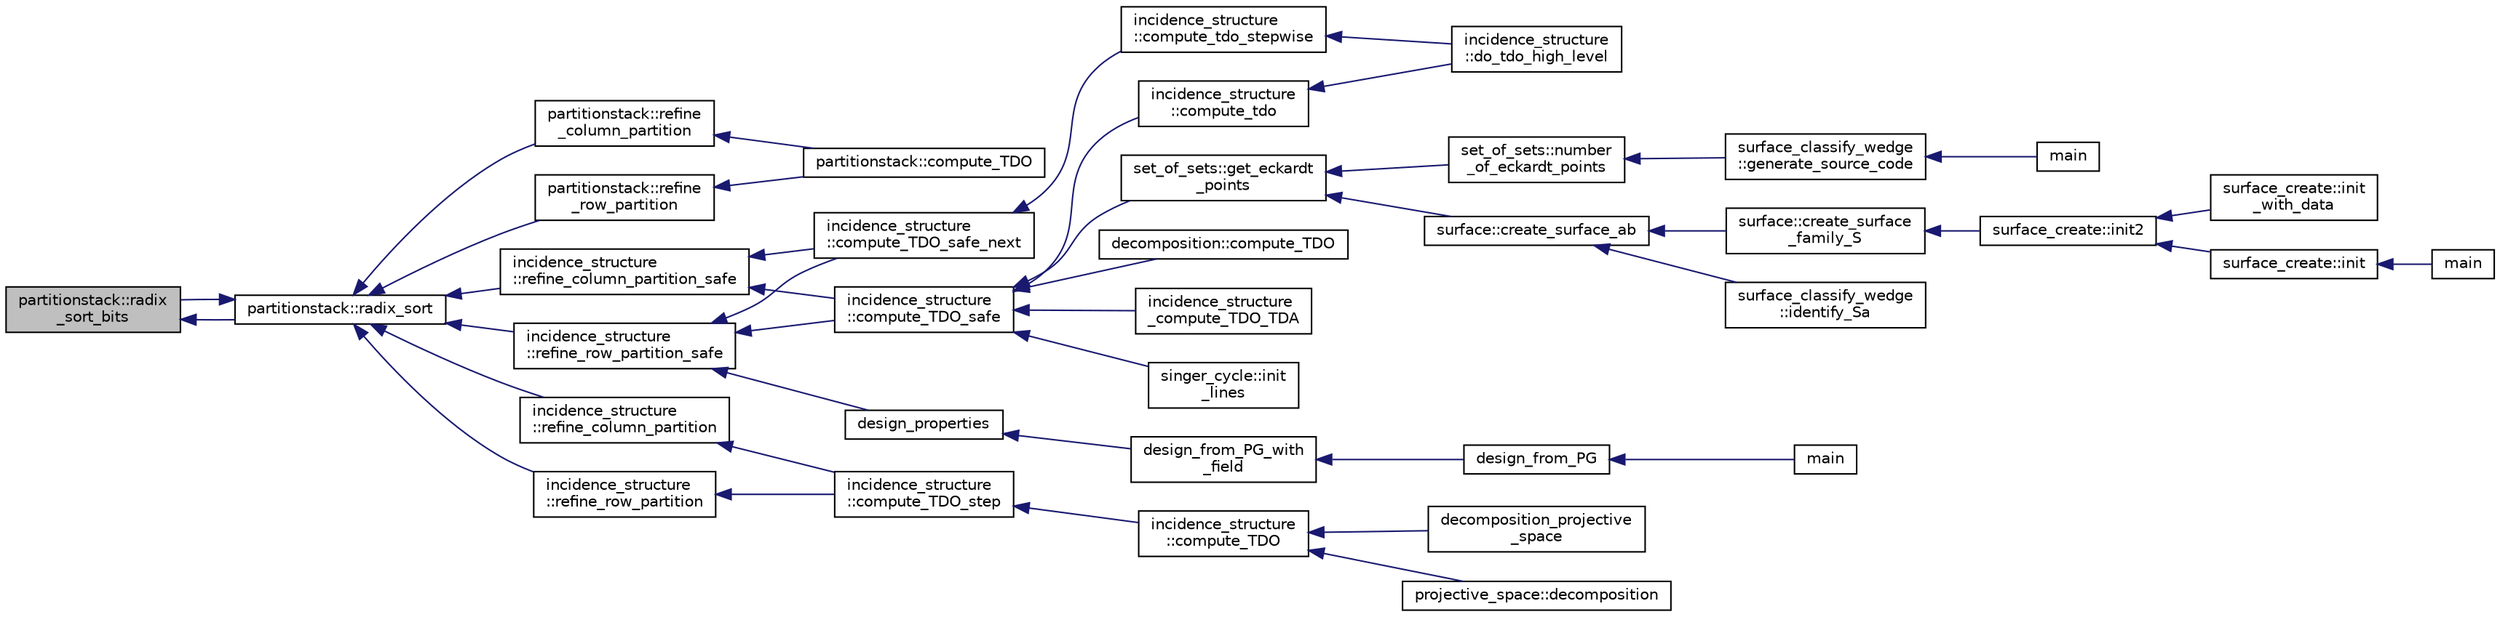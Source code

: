 digraph "partitionstack::radix_sort_bits"
{
  edge [fontname="Helvetica",fontsize="10",labelfontname="Helvetica",labelfontsize="10"];
  node [fontname="Helvetica",fontsize="10",shape=record];
  rankdir="LR";
  Node889 [label="partitionstack::radix\l_sort_bits",height=0.2,width=0.4,color="black", fillcolor="grey75", style="filled", fontcolor="black"];
  Node889 -> Node890 [dir="back",color="midnightblue",fontsize="10",style="solid",fontname="Helvetica"];
  Node890 [label="partitionstack::radix_sort",height=0.2,width=0.4,color="black", fillcolor="white", style="filled",URL="$d3/d87/classpartitionstack.html#a9ab564e8289467768e46fea7d6f8711e"];
  Node890 -> Node891 [dir="back",color="midnightblue",fontsize="10",style="solid",fontname="Helvetica"];
  Node891 [label="partitionstack::refine\l_column_partition",height=0.2,width=0.4,color="black", fillcolor="white", style="filled",URL="$d3/d87/classpartitionstack.html#a6a03122f333fff632293b8a4ebdd2803"];
  Node891 -> Node892 [dir="back",color="midnightblue",fontsize="10",style="solid",fontname="Helvetica"];
  Node892 [label="partitionstack::compute_TDO",height=0.2,width=0.4,color="black", fillcolor="white", style="filled",URL="$d3/d87/classpartitionstack.html#a40d83b004c2f2312d231de8bab671ebb"];
  Node890 -> Node893 [dir="back",color="midnightblue",fontsize="10",style="solid",fontname="Helvetica"];
  Node893 [label="partitionstack::refine\l_row_partition",height=0.2,width=0.4,color="black", fillcolor="white", style="filled",URL="$d3/d87/classpartitionstack.html#aa52dc8b86c34cf2455733e58e4f0e9e0"];
  Node893 -> Node892 [dir="back",color="midnightblue",fontsize="10",style="solid",fontname="Helvetica"];
  Node890 -> Node889 [dir="back",color="midnightblue",fontsize="10",style="solid",fontname="Helvetica"];
  Node890 -> Node894 [dir="back",color="midnightblue",fontsize="10",style="solid",fontname="Helvetica"];
  Node894 [label="incidence_structure\l::refine_column_partition_safe",height=0.2,width=0.4,color="black", fillcolor="white", style="filled",URL="$da/d8a/classincidence__structure.html#a958f8ddce2d53753adb1df588bf0e721"];
  Node894 -> Node895 [dir="back",color="midnightblue",fontsize="10",style="solid",fontname="Helvetica"];
  Node895 [label="incidence_structure\l::compute_TDO_safe_next",height=0.2,width=0.4,color="black", fillcolor="white", style="filled",URL="$da/d8a/classincidence__structure.html#a7c315a348fc6bed0f8642767cc9cd7d1"];
  Node895 -> Node896 [dir="back",color="midnightblue",fontsize="10",style="solid",fontname="Helvetica"];
  Node896 [label="incidence_structure\l::compute_tdo_stepwise",height=0.2,width=0.4,color="black", fillcolor="white", style="filled",URL="$da/d8a/classincidence__structure.html#a91a7039b74c96b39bcd084b02181f191"];
  Node896 -> Node897 [dir="back",color="midnightblue",fontsize="10",style="solid",fontname="Helvetica"];
  Node897 [label="incidence_structure\l::do_tdo_high_level",height=0.2,width=0.4,color="black", fillcolor="white", style="filled",URL="$da/d8a/classincidence__structure.html#a8840e820448ad980279f244a90888b77"];
  Node894 -> Node898 [dir="back",color="midnightblue",fontsize="10",style="solid",fontname="Helvetica"];
  Node898 [label="incidence_structure\l::compute_TDO_safe",height=0.2,width=0.4,color="black", fillcolor="white", style="filled",URL="$da/d8a/classincidence__structure.html#ab1409e71c4b6855e49edfd3526644202"];
  Node898 -> Node899 [dir="back",color="midnightblue",fontsize="10",style="solid",fontname="Helvetica"];
  Node899 [label="set_of_sets::get_eckardt\l_points",height=0.2,width=0.4,color="black", fillcolor="white", style="filled",URL="$da/dd6/classset__of__sets.html#af6713e71ef5a1b7cc7892d78900166c4"];
  Node899 -> Node900 [dir="back",color="midnightblue",fontsize="10",style="solid",fontname="Helvetica"];
  Node900 [label="set_of_sets::number\l_of_eckardt_points",height=0.2,width=0.4,color="black", fillcolor="white", style="filled",URL="$da/dd6/classset__of__sets.html#acf1d8689cc8ef9c4987d86c78be68302"];
  Node900 -> Node901 [dir="back",color="midnightblue",fontsize="10",style="solid",fontname="Helvetica"];
  Node901 [label="surface_classify_wedge\l::generate_source_code",height=0.2,width=0.4,color="black", fillcolor="white", style="filled",URL="$d7/d5c/classsurface__classify__wedge.html#a4cb31d5e7747571177fbdedf79631fd9"];
  Node901 -> Node902 [dir="back",color="midnightblue",fontsize="10",style="solid",fontname="Helvetica"];
  Node902 [label="main",height=0.2,width=0.4,color="black", fillcolor="white", style="filled",URL="$df/df8/surface__classify_8_c.html#a217dbf8b442f20279ea00b898af96f52"];
  Node899 -> Node903 [dir="back",color="midnightblue",fontsize="10",style="solid",fontname="Helvetica"];
  Node903 [label="surface::create_surface_ab",height=0.2,width=0.4,color="black", fillcolor="white", style="filled",URL="$d5/d88/classsurface.html#a9e0834d9fd3ea14957df1944ac40c847"];
  Node903 -> Node904 [dir="back",color="midnightblue",fontsize="10",style="solid",fontname="Helvetica"];
  Node904 [label="surface::create_surface\l_family_S",height=0.2,width=0.4,color="black", fillcolor="white", style="filled",URL="$d5/d88/classsurface.html#a820199c4eab279fad1085a308550fa8f"];
  Node904 -> Node905 [dir="back",color="midnightblue",fontsize="10",style="solid",fontname="Helvetica"];
  Node905 [label="surface_create::init2",height=0.2,width=0.4,color="black", fillcolor="white", style="filled",URL="$de/da4/classsurface__create.html#a0d600640f7dd62d5a6c36443effdab59"];
  Node905 -> Node906 [dir="back",color="midnightblue",fontsize="10",style="solid",fontname="Helvetica"];
  Node906 [label="surface_create::init\l_with_data",height=0.2,width=0.4,color="black", fillcolor="white", style="filled",URL="$de/da4/classsurface__create.html#a9226f687139676532adb1aa971fbade2"];
  Node905 -> Node907 [dir="back",color="midnightblue",fontsize="10",style="solid",fontname="Helvetica"];
  Node907 [label="surface_create::init",height=0.2,width=0.4,color="black", fillcolor="white", style="filled",URL="$de/da4/classsurface__create.html#ab0db5c12825f778e3caf8aa4da02eb06"];
  Node907 -> Node908 [dir="back",color="midnightblue",fontsize="10",style="solid",fontname="Helvetica"];
  Node908 [label="main",height=0.2,width=0.4,color="black", fillcolor="white", style="filled",URL="$d2/dfa/create__surface__main_8_c.html#a217dbf8b442f20279ea00b898af96f52"];
  Node903 -> Node909 [dir="back",color="midnightblue",fontsize="10",style="solid",fontname="Helvetica"];
  Node909 [label="surface_classify_wedge\l::identify_Sa",height=0.2,width=0.4,color="black", fillcolor="white", style="filled",URL="$d7/d5c/classsurface__classify__wedge.html#a8fdc22ea1850bd4da28ace84adb055a6"];
  Node898 -> Node910 [dir="back",color="midnightblue",fontsize="10",style="solid",fontname="Helvetica"];
  Node910 [label="decomposition::compute_TDO",height=0.2,width=0.4,color="black", fillcolor="white", style="filled",URL="$d3/d2b/classdecomposition.html#acde2ae0342c89d2ba817ecdc98813cbe"];
  Node898 -> Node911 [dir="back",color="midnightblue",fontsize="10",style="solid",fontname="Helvetica"];
  Node911 [label="incidence_structure\l::compute_tdo",height=0.2,width=0.4,color="black", fillcolor="white", style="filled",URL="$da/d8a/classincidence__structure.html#a74cfa0336bdb1b0d0eace43f330a2b0f"];
  Node911 -> Node897 [dir="back",color="midnightblue",fontsize="10",style="solid",fontname="Helvetica"];
  Node898 -> Node912 [dir="back",color="midnightblue",fontsize="10",style="solid",fontname="Helvetica"];
  Node912 [label="incidence_structure\l_compute_TDO_TDA",height=0.2,width=0.4,color="black", fillcolor="white", style="filled",URL="$df/d74/tl__geometry_8h.html#a63d0e7a207e173b92c0e560df4d8e980"];
  Node898 -> Node913 [dir="back",color="midnightblue",fontsize="10",style="solid",fontname="Helvetica"];
  Node913 [label="singer_cycle::init\l_lines",height=0.2,width=0.4,color="black", fillcolor="white", style="filled",URL="$d8/d13/classsinger__cycle.html#a817cbf613596d5db2cf5e926db8fa328"];
  Node890 -> Node914 [dir="back",color="midnightblue",fontsize="10",style="solid",fontname="Helvetica"];
  Node914 [label="incidence_structure\l::refine_row_partition_safe",height=0.2,width=0.4,color="black", fillcolor="white", style="filled",URL="$da/d8a/classincidence__structure.html#ae84b2dc0f1a0cd1f9acfadcae21e3745"];
  Node914 -> Node915 [dir="back",color="midnightblue",fontsize="10",style="solid",fontname="Helvetica"];
  Node915 [label="design_properties",height=0.2,width=0.4,color="black", fillcolor="white", style="filled",URL="$d9/dc2/apps_2combinatorics_2design_8_c.html#a7d7aac893d68b4a25d1ab91b57ae2af1"];
  Node915 -> Node916 [dir="back",color="midnightblue",fontsize="10",style="solid",fontname="Helvetica"];
  Node916 [label="design_from_PG_with\l_field",height=0.2,width=0.4,color="black", fillcolor="white", style="filled",URL="$d9/dc2/apps_2combinatorics_2design_8_c.html#a5d0ddbe05228e631bc5fc469bc9ba6dd"];
  Node916 -> Node917 [dir="back",color="midnightblue",fontsize="10",style="solid",fontname="Helvetica"];
  Node917 [label="design_from_PG",height=0.2,width=0.4,color="black", fillcolor="white", style="filled",URL="$d9/dc2/apps_2combinatorics_2design_8_c.html#aaac4564bcb168115351dacf8aefd1001"];
  Node917 -> Node918 [dir="back",color="midnightblue",fontsize="10",style="solid",fontname="Helvetica"];
  Node918 [label="main",height=0.2,width=0.4,color="black", fillcolor="white", style="filled",URL="$d9/dc2/apps_2combinatorics_2design_8_c.html#a217dbf8b442f20279ea00b898af96f52"];
  Node914 -> Node895 [dir="back",color="midnightblue",fontsize="10",style="solid",fontname="Helvetica"];
  Node914 -> Node898 [dir="back",color="midnightblue",fontsize="10",style="solid",fontname="Helvetica"];
  Node890 -> Node919 [dir="back",color="midnightblue",fontsize="10",style="solid",fontname="Helvetica"];
  Node919 [label="incidence_structure\l::refine_column_partition",height=0.2,width=0.4,color="black", fillcolor="white", style="filled",URL="$da/d8a/classincidence__structure.html#ac262f307c1531d67496129dc7890cda4"];
  Node919 -> Node920 [dir="back",color="midnightblue",fontsize="10",style="solid",fontname="Helvetica"];
  Node920 [label="incidence_structure\l::compute_TDO_step",height=0.2,width=0.4,color="black", fillcolor="white", style="filled",URL="$da/d8a/classincidence__structure.html#a6175accaa64033df34d722c594a8b827"];
  Node920 -> Node921 [dir="back",color="midnightblue",fontsize="10",style="solid",fontname="Helvetica"];
  Node921 [label="incidence_structure\l::compute_TDO",height=0.2,width=0.4,color="black", fillcolor="white", style="filled",URL="$da/d8a/classincidence__structure.html#a617e41f176be4a8d522036666342f65e"];
  Node921 -> Node922 [dir="back",color="midnightblue",fontsize="10",style="solid",fontname="Helvetica"];
  Node922 [label="decomposition_projective\l_space",height=0.2,width=0.4,color="black", fillcolor="white", style="filled",URL="$df/d74/tl__geometry_8h.html#a82c6b40b3138e3e5bae2299d49680ac1"];
  Node921 -> Node923 [dir="back",color="midnightblue",fontsize="10",style="solid",fontname="Helvetica"];
  Node923 [label="projective_space::decomposition",height=0.2,width=0.4,color="black", fillcolor="white", style="filled",URL="$d2/d17/classprojective__space.html#ae060ee525e7a974bce04d78be7f6dd51"];
  Node890 -> Node924 [dir="back",color="midnightblue",fontsize="10",style="solid",fontname="Helvetica"];
  Node924 [label="incidence_structure\l::refine_row_partition",height=0.2,width=0.4,color="black", fillcolor="white", style="filled",URL="$da/d8a/classincidence__structure.html#a6e1419be9f59e69fd83b44e6b11905ea"];
  Node924 -> Node920 [dir="back",color="midnightblue",fontsize="10",style="solid",fontname="Helvetica"];
}
